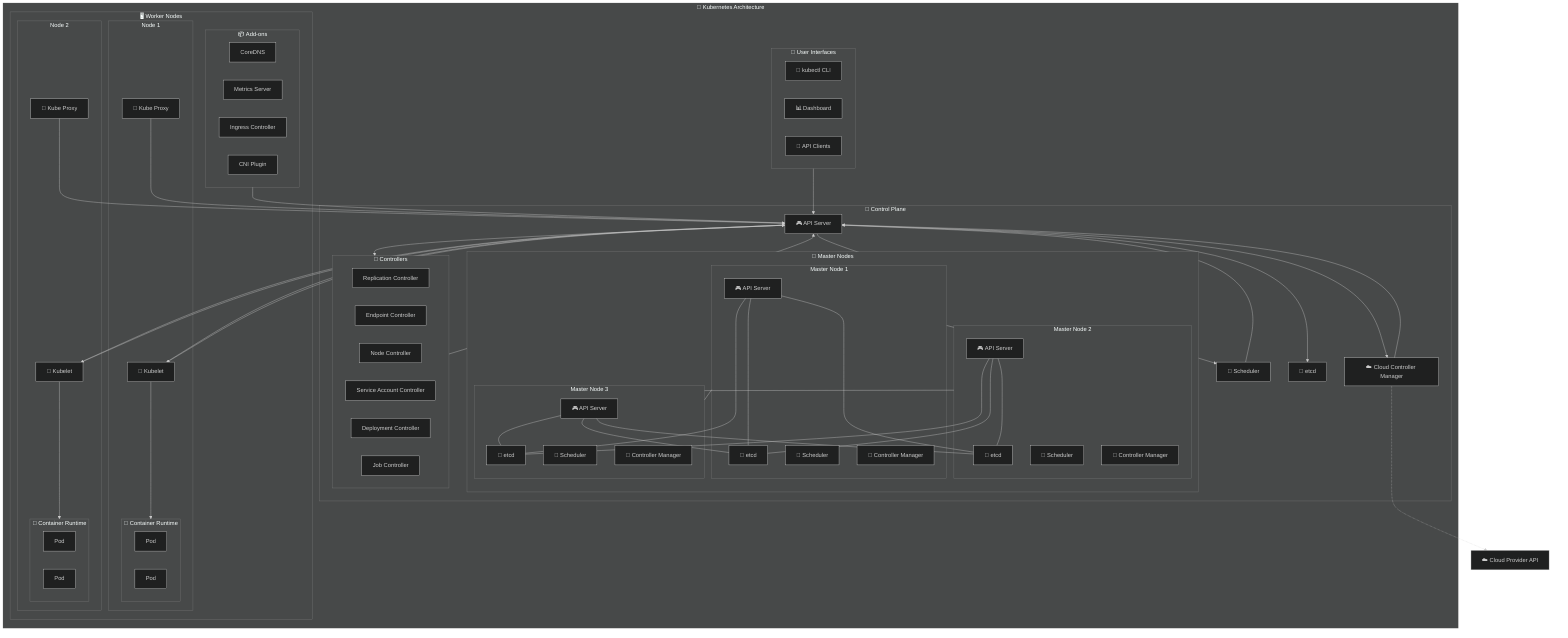 %%{init: {'theme':'dark', 'themeVariables': { 
    'primaryColor': '#326CE5', 
    'primaryBorderColor': '#2857A4',
    'primaryTextColor': '#fff',
    'secondaryColor': '#F58220',
    'lineColor': '#CCCCCC',
    'tertiaryColor': '#28A745',
    'textColor': '#CCCCCC',
    'background': '#282a36'
}}}%%

flowchart TB
    %% Main container for the entire architecture
    subgraph K8S["🚢 Kubernetes Architecture"]
        direction TB
        
        %% User interaction components
        subgraph UI["👤 User Interfaces"]
            direction LR
            kubectl["🔧 kubectl CLI"]
            dashboard["📊 Dashboard"]
            api_clients["🔌 API Clients"]
        end
        
        %% Control Plane components
        subgraph CONTROL_PLANE["🧠 Control Plane"]
            direction TB
            
            subgraph MASTER_NODES["🔐 Master Nodes"]
                direction TB
                
                subgraph MASTER1["Master Node 1"]
                    %% API Server - the central hub
                    api1["🎮 API Server"]
                    scheduler1["🧩 Scheduler"]
                    controller_manager1["🔄 Controller Manager"]
                    etcd1["💾 etcd"]
                end
                
                subgraph MASTER2["Master Node 2"]
                    %% API Server - the central hub for HA
                    api2["🎮 API Server"]
                    scheduler2["🧩 Scheduler"]
                    controller_manager2["🔄 Controller Manager"]
                    etcd2["💾 etcd"]
                end
                
                subgraph MASTER3["Master Node 3"]
                    %% API Server - the central hub for HA
                    api3["🎮 API Server"]
                    scheduler3["🧩 Scheduler"]
                    controller_manager3["🔄 Controller Manager"]
                    etcd3["💾 etcd"]
                end
            end
            
            %% Logical representation of controllers
            subgraph CONTROLLERS["🔄 Controllers"]
                direction LR
                replication["Replication Controller"]
                endpoint["Endpoint Controller"]
                node["Node Controller"]
                service_account["Service Account Controller"]
                deployment["Deployment Controller"]
                job["Job Controller"]
            end
            
            %% Reference to the API server for connections (logical)
            api["🎮 API Server"]
            
            %% Reference to the scheduler for connections (logical)
            scheduler["🧩 Scheduler"]
            
            %% Reference to the data storage for connections (logical)
            etcd["💾 etcd"]
            
            %% Cloud controller manager
            cloud_controller["☁️ Cloud Controller Manager"]
        end
        
        %% Node components
        subgraph NODES["🖥️ Worker Nodes"]
            direction TB
            
            subgraph NODE1["Node 1"]
                direction TB
                kubelet1["🤖 Kubelet"]
                kube_proxy1["🔀 Kube Proxy"]
                
                %% Container runtime
                subgraph CONTAINERS1["🐳 Container Runtime"]
                    pod1["Pod"]
                    pod2["Pod"]
                end
            end
            
            subgraph NODE2["Node 2"]
                direction TB
                kubelet2["🤖 Kubelet"]
                kube_proxy2["🔀 Kube Proxy"]
                
                %% Container runtime
                subgraph CONTAINERS2["🐳 Container Runtime"]
                    pod3["Pod"]
                    pod4["Pod"]
                end
            end
            
            %% Add-ons
            subgraph ADDONS["📦 Add-ons"]
                direction LR
                dns["CoreDNS"]
                metrics["Metrics Server"]
                ingress["Ingress Controller"]
                cni["CNI Plugin"]
            end
        end
    end
    
    %% Connections between components
    UI --> api
    
    %% Master node internal connections
    api1 & api2 & api3 --- etcd1 & etcd2 & etcd3
    
    %% Logical connections for diagram clarity
    api --> etcd
    api --> CONTROLLERS
    CONTROLLERS --> api
    api --> scheduler
    scheduler --> api
    api --> cloud_controller
    cloud_controller --> api
    
    %% Worker node connections to control plane
    api --> kubelet1 & kubelet2
    kubelet1 --> CONTAINERS1
    kubelet2 --> CONTAINERS2
    kubelet1 & kubelet2 --> api
    
    kube_proxy1 & kube_proxy2 --> api
    
    %% Add-ons connections
    ADDONS --> api
    
    %% External cloud providers connection
    cloud_controller -.-> cloud["☁️ Cloud Provider API"]
    
    %% HA connections between master nodes
    MASTER1 --- MASTER2 --- MASTER3
    MASTER1 --- MASTER3
    
    %% No custom styling for better compatibility